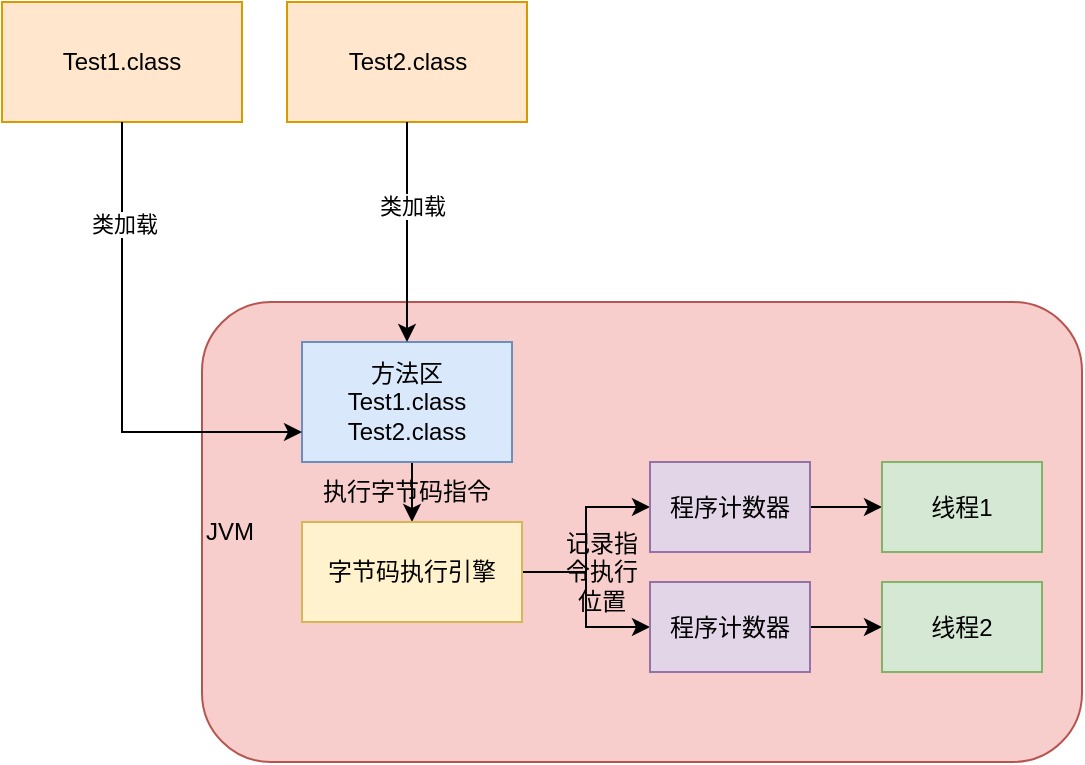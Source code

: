 <mxfile version="15.3.0" type="github">
  <diagram id="Gui1ZnJn1RJ8J5tcJiaI" name="第 1 页">
    <mxGraphModel dx="1422" dy="716" grid="1" gridSize="10" guides="1" tooltips="1" connect="1" arrows="1" fold="1" page="1" pageScale="1" pageWidth="827" pageHeight="1169" math="0" shadow="0">
      <root>
        <mxCell id="0" />
        <mxCell id="1" parent="0" />
        <mxCell id="ZUZLeex8X3oBHcQBJ6o9-4" value="Test1.class" style="rounded=0;whiteSpace=wrap;html=1;fillColor=#ffe6cc;strokeColor=#d79b00;" vertex="1" parent="1">
          <mxGeometry x="50" y="110" width="120" height="60" as="geometry" />
        </mxCell>
        <mxCell id="ZUZLeex8X3oBHcQBJ6o9-5" value="Test2.class" style="rounded=0;whiteSpace=wrap;html=1;fillColor=#ffe6cc;strokeColor=#d79b00;" vertex="1" parent="1">
          <mxGeometry x="192.5" y="110" width="120" height="60" as="geometry" />
        </mxCell>
        <mxCell id="ZUZLeex8X3oBHcQBJ6o9-6" value="JVM" style="rounded=1;whiteSpace=wrap;html=1;align=left;fillColor=#f8cecc;strokeColor=#b85450;" vertex="1" parent="1">
          <mxGeometry x="150" y="260" width="440" height="230" as="geometry" />
        </mxCell>
        <mxCell id="ZUZLeex8X3oBHcQBJ6o9-14" style="edgeStyle=orthogonalEdgeStyle;rounded=0;orthogonalLoop=1;jettySize=auto;html=1;exitX=0.5;exitY=1;exitDx=0;exitDy=0;entryX=0.5;entryY=0;entryDx=0;entryDy=0;" edge="1" parent="1" source="ZUZLeex8X3oBHcQBJ6o9-8" target="ZUZLeex8X3oBHcQBJ6o9-13">
          <mxGeometry relative="1" as="geometry" />
        </mxCell>
        <mxCell id="ZUZLeex8X3oBHcQBJ6o9-8" value="方法区&lt;br&gt;Test1.class&lt;br&gt;Test2.class" style="rounded=0;whiteSpace=wrap;html=1;fillColor=#dae8fc;strokeColor=#6c8ebf;" vertex="1" parent="1">
          <mxGeometry x="200" y="280" width="105" height="60" as="geometry" />
        </mxCell>
        <mxCell id="ZUZLeex8X3oBHcQBJ6o9-9" style="edgeStyle=orthogonalEdgeStyle;rounded=0;orthogonalLoop=1;jettySize=auto;html=1;exitX=0.5;exitY=1;exitDx=0;exitDy=0;entryX=0;entryY=0.75;entryDx=0;entryDy=0;" edge="1" parent="1" source="ZUZLeex8X3oBHcQBJ6o9-4" target="ZUZLeex8X3oBHcQBJ6o9-8">
          <mxGeometry relative="1" as="geometry" />
        </mxCell>
        <mxCell id="ZUZLeex8X3oBHcQBJ6o9-11" value="类加载" style="edgeLabel;html=1;align=center;verticalAlign=middle;resizable=0;points=[];" vertex="1" connectable="0" parent="ZUZLeex8X3oBHcQBJ6o9-9">
          <mxGeometry x="-0.584" y="1" relative="1" as="geometry">
            <mxPoint as="offset" />
          </mxGeometry>
        </mxCell>
        <mxCell id="ZUZLeex8X3oBHcQBJ6o9-10" style="edgeStyle=orthogonalEdgeStyle;rounded=0;orthogonalLoop=1;jettySize=auto;html=1;exitX=0.5;exitY=1;exitDx=0;exitDy=0;" edge="1" parent="1" source="ZUZLeex8X3oBHcQBJ6o9-5" target="ZUZLeex8X3oBHcQBJ6o9-8">
          <mxGeometry relative="1" as="geometry" />
        </mxCell>
        <mxCell id="ZUZLeex8X3oBHcQBJ6o9-12" value="类加载" style="edgeLabel;html=1;align=center;verticalAlign=middle;resizable=0;points=[];" vertex="1" connectable="0" parent="ZUZLeex8X3oBHcQBJ6o9-10">
          <mxGeometry x="-0.24" y="2" relative="1" as="geometry">
            <mxPoint as="offset" />
          </mxGeometry>
        </mxCell>
        <mxCell id="ZUZLeex8X3oBHcQBJ6o9-20" style="edgeStyle=orthogonalEdgeStyle;rounded=0;orthogonalLoop=1;jettySize=auto;html=1;exitX=1;exitY=0.5;exitDx=0;exitDy=0;entryX=0;entryY=0.5;entryDx=0;entryDy=0;" edge="1" parent="1" source="ZUZLeex8X3oBHcQBJ6o9-13" target="ZUZLeex8X3oBHcQBJ6o9-16">
          <mxGeometry relative="1" as="geometry" />
        </mxCell>
        <mxCell id="ZUZLeex8X3oBHcQBJ6o9-21" style="edgeStyle=orthogonalEdgeStyle;rounded=0;orthogonalLoop=1;jettySize=auto;html=1;exitX=1;exitY=0.5;exitDx=0;exitDy=0;entryX=0;entryY=0.5;entryDx=0;entryDy=0;" edge="1" parent="1" source="ZUZLeex8X3oBHcQBJ6o9-13" target="ZUZLeex8X3oBHcQBJ6o9-18">
          <mxGeometry relative="1" as="geometry" />
        </mxCell>
        <mxCell id="ZUZLeex8X3oBHcQBJ6o9-13" value="字节码执行引擎" style="rounded=0;whiteSpace=wrap;html=1;fillColor=#fff2cc;strokeColor=#d6b656;" vertex="1" parent="1">
          <mxGeometry x="200" y="370" width="110" height="50" as="geometry" />
        </mxCell>
        <mxCell id="ZUZLeex8X3oBHcQBJ6o9-15" value="执行字节码指令" style="text;html=1;strokeColor=none;fillColor=none;align=center;verticalAlign=middle;whiteSpace=wrap;rounded=0;" vertex="1" parent="1">
          <mxGeometry x="199" y="350" width="107" height="10" as="geometry" />
        </mxCell>
        <mxCell id="ZUZLeex8X3oBHcQBJ6o9-22" style="edgeStyle=orthogonalEdgeStyle;rounded=0;orthogonalLoop=1;jettySize=auto;html=1;exitX=1;exitY=0.5;exitDx=0;exitDy=0;entryX=0;entryY=0.5;entryDx=0;entryDy=0;" edge="1" parent="1" source="ZUZLeex8X3oBHcQBJ6o9-16" target="ZUZLeex8X3oBHcQBJ6o9-17">
          <mxGeometry relative="1" as="geometry" />
        </mxCell>
        <mxCell id="ZUZLeex8X3oBHcQBJ6o9-16" value="程序计数器" style="rounded=0;whiteSpace=wrap;html=1;fillColor=#e1d5e7;strokeColor=#9673a6;" vertex="1" parent="1">
          <mxGeometry x="374" y="340" width="80" height="45" as="geometry" />
        </mxCell>
        <mxCell id="ZUZLeex8X3oBHcQBJ6o9-17" value="线程1" style="rounded=0;whiteSpace=wrap;html=1;fillColor=#d5e8d4;strokeColor=#82b366;" vertex="1" parent="1">
          <mxGeometry x="490" y="340" width="80" height="45" as="geometry" />
        </mxCell>
        <mxCell id="ZUZLeex8X3oBHcQBJ6o9-23" style="edgeStyle=orthogonalEdgeStyle;rounded=0;orthogonalLoop=1;jettySize=auto;html=1;exitX=1;exitY=0.5;exitDx=0;exitDy=0;entryX=0;entryY=0.5;entryDx=0;entryDy=0;" edge="1" parent="1" source="ZUZLeex8X3oBHcQBJ6o9-18" target="ZUZLeex8X3oBHcQBJ6o9-19">
          <mxGeometry relative="1" as="geometry" />
        </mxCell>
        <mxCell id="ZUZLeex8X3oBHcQBJ6o9-18" value="&lt;span&gt;程序计数器&lt;/span&gt;" style="rounded=0;whiteSpace=wrap;html=1;fillColor=#e1d5e7;strokeColor=#9673a6;" vertex="1" parent="1">
          <mxGeometry x="374" y="400" width="80" height="45" as="geometry" />
        </mxCell>
        <mxCell id="ZUZLeex8X3oBHcQBJ6o9-19" value="线程2" style="rounded=0;whiteSpace=wrap;html=1;fillColor=#d5e8d4;strokeColor=#82b366;" vertex="1" parent="1">
          <mxGeometry x="490" y="400" width="80" height="45" as="geometry" />
        </mxCell>
        <mxCell id="ZUZLeex8X3oBHcQBJ6o9-24" value="记录指令执行位置" style="text;html=1;strokeColor=none;fillColor=none;align=center;verticalAlign=middle;whiteSpace=wrap;rounded=0;" vertex="1" parent="1">
          <mxGeometry x="330" y="385" width="40" height="20" as="geometry" />
        </mxCell>
      </root>
    </mxGraphModel>
  </diagram>
</mxfile>

